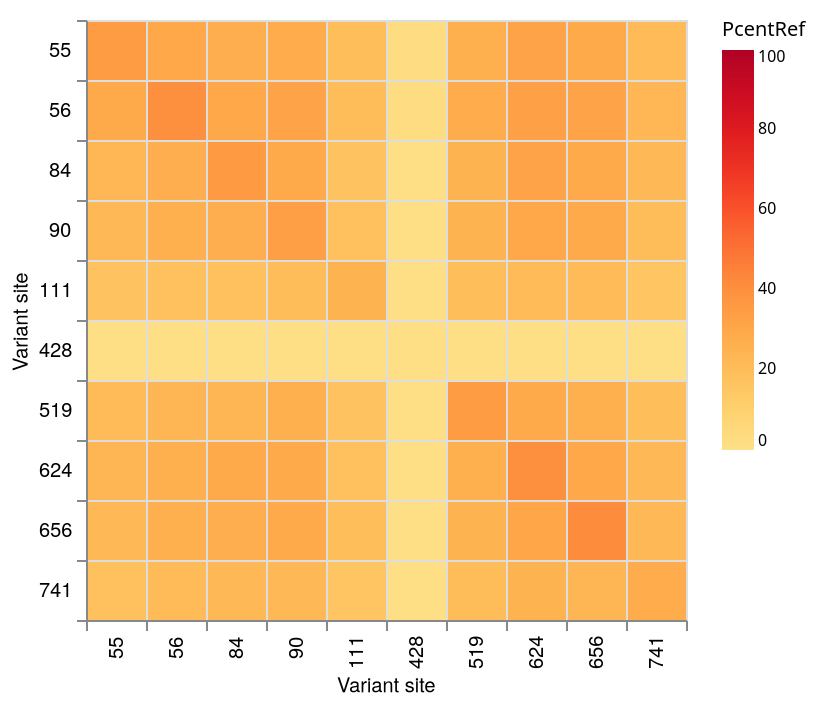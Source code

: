 {
  "$schema": "https://vega.github.io/schema/vega-lite/v5.json",
  "data": {
    "values": [
      {
        "SNP1": 55,
        "SNP2": 55,
        "Alt": 249,
        "Ref": 156,
        "Total": 442,
        "PcentAlt": 56.0,
        "PcentRef": 35.0
      },
      {
        "SNP1": 55,
        "SNP2": 56,
        "Alt": 232,
        "Ref": 133,
        "Total": 442,
        "PcentAlt": 52.0,
        "PcentRef": 30.0
      },
      {
        "SNP1": 55,
        "SNP2": 84,
        "Alt": 182,
        "Ref": 121,
        "Total": 442,
        "PcentAlt": 41.0,
        "PcentRef": 27.0
      },
      {
        "SNP1": 55,
        "SNP2": 90,
        "Alt": 199,
        "Ref": 124,
        "Total": 442,
        "PcentAlt": 45.0,
        "PcentRef": 28.0
      },
      {
        "SNP1": 55,
        "SNP2": 111,
        "Alt": 175,
        "Ref": 85,
        "Total": 442,
        "PcentAlt": 40.0,
        "PcentRef": 19.0
      },
      {
        "SNP1": 55,
        "SNP2": 428,
        "Alt": 200,
        "Ref": 7,
        "Total": 442,
        "PcentAlt": 45.0,
        "PcentRef": 2.0
      },
      {
        "SNP1": 55,
        "SNP2": 519,
        "Alt": 198,
        "Ref": 114,
        "Total": 442,
        "PcentAlt": 45.0,
        "PcentRef": 26.0
      },
      {
        "SNP1": 55,
        "SNP2": 624,
        "Alt": 194,
        "Ref": 140,
        "Total": 442,
        "PcentAlt": 44.0,
        "PcentRef": 32.0
      },
      {
        "SNP1": 55,
        "SNP2": 656,
        "Alt": 178,
        "Ref": 128,
        "Total": 442,
        "PcentAlt": 40.0,
        "PcentRef": 29.0
      },
      {
        "SNP1": 55,
        "SNP2": 741,
        "Alt": 205,
        "Ref": 94,
        "Total": 442,
        "PcentAlt": 46.0,
        "PcentRef": 21.0
      },
      {
        "SNP1": 56,
        "SNP2": 55,
        "Alt": 232,
        "Ref": 133,
        "Total": 466,
        "PcentAlt": 50.0,
        "PcentRef": 29.0
      },
      {
        "SNP1": 56,
        "SNP2": 56,
        "Alt": 247,
        "Ref": 187,
        "Total": 466,
        "PcentAlt": 53.0,
        "PcentRef": 40.0
      },
      {
        "SNP1": 56,
        "SNP2": 84,
        "Alt": 185,
        "Ref": 141,
        "Total": 466,
        "PcentAlt": 40.0,
        "PcentRef": 30.0
      },
      {
        "SNP1": 56,
        "SNP2": 90,
        "Alt": 192,
        "Ref": 147,
        "Total": 466,
        "PcentAlt": 41.0,
        "PcentRef": 32.0
      },
      {
        "SNP1": 56,
        "SNP2": 111,
        "Alt": 167,
        "Ref": 92,
        "Total": 466,
        "PcentAlt": 36.0,
        "PcentRef": 20.0
      },
      {
        "SNP1": 56,
        "SNP2": 428,
        "Alt": 199,
        "Ref": 7,
        "Total": 466,
        "PcentAlt": 43.0,
        "PcentRef": 2.0
      },
      {
        "SNP1": 56,
        "SNP2": 519,
        "Alt": 196,
        "Ref": 131,
        "Total": 466,
        "PcentAlt": 42.0,
        "PcentRef": 28.0
      },
      {
        "SNP1": 56,
        "SNP2": 624,
        "Alt": 192,
        "Ref": 156,
        "Total": 466,
        "PcentAlt": 41.0,
        "PcentRef": 33.0
      },
      {
        "SNP1": 56,
        "SNP2": 656,
        "Alt": 175,
        "Ref": 147,
        "Total": 466,
        "PcentAlt": 38.0,
        "PcentRef": 32.0
      },
      {
        "SNP1": 56,
        "SNP2": 741,
        "Alt": 204,
        "Ref": 109,
        "Total": 466,
        "PcentAlt": 44.0,
        "PcentRef": 23.0
      },
      {
        "SNP1": 84,
        "SNP2": 55,
        "Alt": 182,
        "Ref": 121,
        "Total": 532,
        "PcentAlt": 34.0,
        "PcentRef": 23.0
      },
      {
        "SNP1": 84,
        "SNP2": 56,
        "Alt": 185,
        "Ref": 141,
        "Total": 532,
        "PcentAlt": 35.0,
        "PcentRef": 27.0
      },
      {
        "SNP1": 84,
        "SNP2": 84,
        "Alt": 330,
        "Ref": 194,
        "Total": 532,
        "PcentAlt": 62.0,
        "PcentRef": 36.0
      },
      {
        "SNP1": 84,
        "SNP2": 90,
        "Alt": 265,
        "Ref": 153,
        "Total": 532,
        "PcentAlt": 50.0,
        "PcentRef": 29.0
      },
      {
        "SNP1": 84,
        "SNP2": 111,
        "Alt": 237,
        "Ref": 93,
        "Total": 532,
        "PcentAlt": 45.0,
        "PcentRef": 17.0
      },
      {
        "SNP1": 84,
        "SNP2": 428,
        "Alt": 256,
        "Ref": 6,
        "Total": 532,
        "PcentAlt": 48.0,
        "PcentRef": 1.0
      },
      {
        "SNP1": 84,
        "SNP2": 519,
        "Alt": 263,
        "Ref": 133,
        "Total": 532,
        "PcentAlt": 49.0,
        "PcentRef": 25.0
      },
      {
        "SNP1": 84,
        "SNP2": 624,
        "Alt": 261,
        "Ref": 169,
        "Total": 532,
        "PcentAlt": 49.0,
        "PcentRef": 32.0
      },
      {
        "SNP1": 84,
        "SNP2": 656,
        "Alt": 241,
        "Ref": 154,
        "Total": 532,
        "PcentAlt": 45.0,
        "PcentRef": 29.0
      },
      {
        "SNP1": 84,
        "SNP2": 741,
        "Alt": 262,
        "Ref": 116,
        "Total": 532,
        "PcentAlt": 49.0,
        "PcentRef": 22.0
      },
      {
        "SNP1": 90,
        "SNP2": 55,
        "Alt": 199,
        "Ref": 124,
        "Total": 570,
        "PcentAlt": 35.0,
        "PcentRef": 22.0
      },
      {
        "SNP1": 90,
        "SNP2": 56,
        "Alt": 192,
        "Ref": 147,
        "Total": 570,
        "PcentAlt": 34.0,
        "PcentRef": 26.0
      },
      {
        "SNP1": 90,
        "SNP2": 84,
        "Alt": 265,
        "Ref": 153,
        "Total": 570,
        "PcentAlt": 46.0,
        "PcentRef": 27.0
      },
      {
        "SNP1": 90,
        "SNP2": 90,
        "Alt": 357,
        "Ref": 196,
        "Total": 570,
        "PcentAlt": 63.0,
        "PcentRef": 34.0
      },
      {
        "SNP1": 90,
        "SNP2": 111,
        "Alt": 269,
        "Ref": 103,
        "Total": 570,
        "PcentAlt": 47.0,
        "PcentRef": 18.0
      },
      {
        "SNP1": 90,
        "SNP2": 428,
        "Alt": 274,
        "Ref": 7,
        "Total": 570,
        "PcentAlt": 48.0,
        "PcentRef": 1.0
      },
      {
        "SNP1": 90,
        "SNP2": 519,
        "Alt": 279,
        "Ref": 142,
        "Total": 570,
        "PcentAlt": 49.0,
        "PcentRef": 25.0
      },
      {
        "SNP1": 90,
        "SNP2": 624,
        "Alt": 275,
        "Ref": 170,
        "Total": 570,
        "PcentAlt": 48.0,
        "PcentRef": 30.0
      },
      {
        "SNP1": 90,
        "SNP2": 656,
        "Alt": 263,
        "Ref": 163,
        "Total": 570,
        "PcentAlt": 46.0,
        "PcentRef": 29.0
      },
      {
        "SNP1": 90,
        "SNP2": 741,
        "Alt": 291,
        "Ref": 115,
        "Total": 570,
        "PcentAlt": 51.0,
        "PcentRef": 20.0
      },
      {
        "SNP1": 111,
        "SNP2": 55,
        "Alt": 175,
        "Ref": 85,
        "Total": 505,
        "PcentAlt": 35.0,
        "PcentRef": 17.0
      },
      {
        "SNP1": 111,
        "SNP2": 56,
        "Alt": 167,
        "Ref": 92,
        "Total": 505,
        "PcentAlt": 33.0,
        "PcentRef": 18.0
      },
      {
        "SNP1": 111,
        "SNP2": 84,
        "Alt": 237,
        "Ref": 93,
        "Total": 505,
        "PcentAlt": 47.0,
        "PcentRef": 18.0
      },
      {
        "SNP1": 111,
        "SNP2": 90,
        "Alt": 269,
        "Ref": 103,
        "Total": 505,
        "PcentAlt": 53.0,
        "PcentRef": 20.0
      },
      {
        "SNP1": 111,
        "SNP2": 111,
        "Alt": 325,
        "Ref": 125,
        "Total": 505,
        "PcentAlt": 64.0,
        "PcentRef": 25.0
      },
      {
        "SNP1": 111,
        "SNP2": 428,
        "Alt": 243,
        "Ref": 6,
        "Total": 505,
        "PcentAlt": 48.0,
        "PcentRef": 1.0
      },
      {
        "SNP1": 111,
        "SNP2": 519,
        "Alt": 250,
        "Ref": 94,
        "Total": 505,
        "PcentAlt": 50.0,
        "PcentRef": 19.0
      },
      {
        "SNP1": 111,
        "SNP2": 624,
        "Alt": 247,
        "Ref": 108,
        "Total": 505,
        "PcentAlt": 49.0,
        "PcentRef": 21.0
      },
      {
        "SNP1": 111,
        "SNP2": 656,
        "Alt": 240,
        "Ref": 106,
        "Total": 505,
        "PcentAlt": 48.0,
        "PcentRef": 21.0
      },
      {
        "SNP1": 111,
        "SNP2": 741,
        "Alt": 265,
        "Ref": 82,
        "Total": 505,
        "PcentAlt": 52.0,
        "PcentRef": 16.0
      },
      {
        "SNP1": 428,
        "SNP2": 55,
        "Alt": 200,
        "Ref": 7,
        "Total": 512,
        "PcentAlt": 39.0,
        "PcentRef": 1.0
      },
      {
        "SNP1": 428,
        "SNP2": 56,
        "Alt": 199,
        "Ref": 7,
        "Total": 512,
        "PcentAlt": 39.0,
        "PcentRef": 1.0
      },
      {
        "SNP1": 428,
        "SNP2": 84,
        "Alt": 256,
        "Ref": 6,
        "Total": 512,
        "PcentAlt": 50.0,
        "PcentRef": 1.0
      },
      {
        "SNP1": 428,
        "SNP2": 90,
        "Alt": 274,
        "Ref": 7,
        "Total": 512,
        "PcentAlt": 54.0,
        "PcentRef": 1.0
      },
      {
        "SNP1": 428,
        "SNP2": 111,
        "Alt": 243,
        "Ref": 6,
        "Total": 512,
        "PcentAlt": 47.0,
        "PcentRef": 1.0
      },
      {
        "SNP1": 428,
        "SNP2": 428,
        "Alt": 498,
        "Ref": 7,
        "Total": 512,
        "PcentAlt": 97.0,
        "PcentRef": 1.0
      },
      {
        "SNP1": 428,
        "SNP2": 519,
        "Alt": 279,
        "Ref": 6,
        "Total": 512,
        "PcentAlt": 54.0,
        "PcentRef": 1.0
      },
      {
        "SNP1": 428,
        "SNP2": 624,
        "Alt": 274,
        "Ref": 6,
        "Total": 512,
        "PcentAlt": 54.0,
        "PcentRef": 1.0
      },
      {
        "SNP1": 428,
        "SNP2": 656,
        "Alt": 257,
        "Ref": 7,
        "Total": 512,
        "PcentAlt": 50.0,
        "PcentRef": 1.0
      },
      {
        "SNP1": 428,
        "SNP2": 741,
        "Alt": 287,
        "Ref": 6,
        "Total": 512,
        "PcentAlt": 56.0,
        "PcentRef": 1.0
      },
      {
        "SNP1": 519,
        "SNP2": 55,
        "Alt": 198,
        "Ref": 114,
        "Total": 547,
        "PcentAlt": 36.0,
        "PcentRef": 21.0
      },
      {
        "SNP1": 519,
        "SNP2": 56,
        "Alt": 196,
        "Ref": 131,
        "Total": 547,
        "PcentAlt": 36.0,
        "PcentRef": 24.0
      },
      {
        "SNP1": 519,
        "SNP2": 84,
        "Alt": 263,
        "Ref": 133,
        "Total": 547,
        "PcentAlt": 48.0,
        "PcentRef": 24.0
      },
      {
        "SNP1": 519,
        "SNP2": 90,
        "Alt": 279,
        "Ref": 142,
        "Total": 547,
        "PcentAlt": 51.0,
        "PcentRef": 26.0
      },
      {
        "SNP1": 519,
        "SNP2": 111,
        "Alt": 250,
        "Ref": 94,
        "Total": 547,
        "PcentAlt": 46.0,
        "PcentRef": 17.0
      },
      {
        "SNP1": 519,
        "SNP2": 428,
        "Alt": 279,
        "Ref": 6,
        "Total": 547,
        "PcentAlt": 51.0,
        "PcentRef": 1.0
      },
      {
        "SNP1": 519,
        "SNP2": 519,
        "Alt": 355,
        "Ref": 190,
        "Total": 547,
        "PcentAlt": 65.0,
        "PcentRef": 35.0
      },
      {
        "SNP1": 519,
        "SNP2": 624,
        "Alt": 273,
        "Ref": 156,
        "Total": 547,
        "PcentAlt": 50.0,
        "PcentRef": 29.0
      },
      {
        "SNP1": 519,
        "SNP2": 656,
        "Alt": 260,
        "Ref": 143,
        "Total": 547,
        "PcentAlt": 48.0,
        "PcentRef": 26.0
      },
      {
        "SNP1": 519,
        "SNP2": 741,
        "Alt": 288,
        "Ref": 105,
        "Total": 547,
        "PcentAlt": 53.0,
        "PcentRef": 19.0
      },
      {
        "SNP1": 624,
        "SNP2": 55,
        "Alt": 194,
        "Ref": 140,
        "Total": 592,
        "PcentAlt": 33.0,
        "PcentRef": 24.0
      },
      {
        "SNP1": 624,
        "SNP2": 56,
        "Alt": 192,
        "Ref": 156,
        "Total": 592,
        "PcentAlt": 32.0,
        "PcentRef": 26.0
      },
      {
        "SNP1": 624,
        "SNP2": 84,
        "Alt": 261,
        "Ref": 169,
        "Total": 592,
        "PcentAlt": 44.0,
        "PcentRef": 29.0
      },
      {
        "SNP1": 624,
        "SNP2": 90,
        "Alt": 275,
        "Ref": 170,
        "Total": 592,
        "PcentAlt": 46.0,
        "PcentRef": 29.0
      },
      {
        "SNP1": 624,
        "SNP2": 111,
        "Alt": 247,
        "Ref": 108,
        "Total": 592,
        "PcentAlt": 42.0,
        "PcentRef": 18.0
      },
      {
        "SNP1": 624,
        "SNP2": 428,
        "Alt": 274,
        "Ref": 6,
        "Total": 592,
        "PcentAlt": 46.0,
        "PcentRef": 1.0
      },
      {
        "SNP1": 624,
        "SNP2": 519,
        "Alt": 273,
        "Ref": 156,
        "Total": 592,
        "PcentAlt": 46.0,
        "PcentRef": 26.0
      },
      {
        "SNP1": 624,
        "SNP2": 624,
        "Alt": 353,
        "Ref": 234,
        "Total": 592,
        "PcentAlt": 60.0,
        "PcentRef": 40.0
      },
      {
        "SNP1": 624,
        "SNP2": 656,
        "Alt": 263,
        "Ref": 178,
        "Total": 592,
        "PcentAlt": 44.0,
        "PcentRef": 30.0
      },
      {
        "SNP1": 624,
        "SNP2": 741,
        "Alt": 282,
        "Ref": 131,
        "Total": 592,
        "PcentAlt": 48.0,
        "PcentRef": 22.0
      },
      {
        "SNP1": 656,
        "SNP2": 55,
        "Alt": 178,
        "Ref": 128,
        "Total": 570,
        "PcentAlt": 31.0,
        "PcentRef": 22.0
      },
      {
        "SNP1": 656,
        "SNP2": 56,
        "Alt": 175,
        "Ref": 147,
        "Total": 570,
        "PcentAlt": 31.0,
        "PcentRef": 26.0
      },
      {
        "SNP1": 656,
        "SNP2": 84,
        "Alt": 241,
        "Ref": 154,
        "Total": 570,
        "PcentAlt": 42.0,
        "PcentRef": 27.0
      },
      {
        "SNP1": 656,
        "SNP2": 90,
        "Alt": 263,
        "Ref": 163,
        "Total": 570,
        "PcentAlt": 46.0,
        "PcentRef": 29.0
      },
      {
        "SNP1": 656,
        "SNP2": 111,
        "Alt": 240,
        "Ref": 106,
        "Total": 570,
        "PcentAlt": 42.0,
        "PcentRef": 19.0
      },
      {
        "SNP1": 656,
        "SNP2": 428,
        "Alt": 257,
        "Ref": 7,
        "Total": 570,
        "PcentAlt": 45.0,
        "PcentRef": 1.0
      },
      {
        "SNP1": 656,
        "SNP2": 519,
        "Alt": 260,
        "Ref": 143,
        "Total": 570,
        "PcentAlt": 46.0,
        "PcentRef": 25.0
      },
      {
        "SNP1": 656,
        "SNP2": 624,
        "Alt": 263,
        "Ref": 178,
        "Total": 570,
        "PcentAlt": 46.0,
        "PcentRef": 31.0
      },
      {
        "SNP1": 656,
        "SNP2": 656,
        "Alt": 334,
        "Ref": 234,
        "Total": 570,
        "PcentAlt": 59.0,
        "PcentRef": 41.0
      },
      {
        "SNP1": 656,
        "SNP2": 741,
        "Alt": 267,
        "Ref": 127,
        "Total": 570,
        "PcentAlt": 47.0,
        "PcentRef": 22.0
      },
      {
        "SNP1": 741,
        "SNP2": 55,
        "Alt": 205,
        "Ref": 94,
        "Total": 519,
        "PcentAlt": 39.0,
        "PcentRef": 18.0
      },
      {
        "SNP1": 741,
        "SNP2": 56,
        "Alt": 204,
        "Ref": 109,
        "Total": 519,
        "PcentAlt": 39.0,
        "PcentRef": 21.0
      },
      {
        "SNP1": 741,
        "SNP2": 84,
        "Alt": 262,
        "Ref": 116,
        "Total": 519,
        "PcentAlt": 50.0,
        "PcentRef": 22.0
      },
      {
        "SNP1": 741,
        "SNP2": 90,
        "Alt": 291,
        "Ref": 115,
        "Total": 519,
        "PcentAlt": 56.0,
        "PcentRef": 22.0
      },
      {
        "SNP1": 741,
        "SNP2": 111,
        "Alt": 265,
        "Ref": 82,
        "Total": 519,
        "PcentAlt": 51.0,
        "PcentRef": 16.0
      },
      {
        "SNP1": 741,
        "SNP2": 428,
        "Alt": 287,
        "Ref": 6,
        "Total": 519,
        "PcentAlt": 55.0,
        "PcentRef": 1.0
      },
      {
        "SNP1": 741,
        "SNP2": 519,
        "Alt": 288,
        "Ref": 105,
        "Total": 519,
        "PcentAlt": 55.0,
        "PcentRef": 20.0
      },
      {
        "SNP1": 741,
        "SNP2": 624,
        "Alt": 282,
        "Ref": 131,
        "Total": 519,
        "PcentAlt": 54.0,
        "PcentRef": 25.0
      },
      {
        "SNP1": 741,
        "SNP2": 656,
        "Alt": 267,
        "Ref": 127,
        "Total": 519,
        "PcentAlt": 51.0,
        "PcentRef": 24.0
      },
      {
        "SNP1": 741,
        "SNP2": 741,
        "Alt": 367,
        "Ref": 147,
        "Total": 519,
        "PcentAlt": 71.0,
        "PcentRef": 28.0
      }
    ]
  },
  "mark": "rect",
  "width": 300,
  "height": 300,
  "title": {
    "fontSize": 16
  },
  "encoding": {
    "y": {
      "field": "SNP1",
      "type": "ordinal",
      "title": "Variant site",
      "axis": {
        "labelFont": "Helvetica Neue",
        "titleFontSize": 10,
        "titleFontWeight": 400,
        "labelFontWeight": 300,
        "titleFont": "Helvetica Neue"
      }
    },
    "x": {
      "field": "SNP2",
      "type": "ordinal",
      "title": "Variant site",
      "axis": {
        "labelFont": "Helvetica Neue",
        "titleFontSize": 10,
        "titleFontWeight": 400,
        "labelFontWeight": 300,
        "titleFont": "Helvetica Neue"
      }
    },
    "color": {
      "type": "quantitative",
      "field": "PcentRef",
      "scale": {
        "domain": [
          0,
          100
        ],
        "scheme": "yelloworangered"
      }
    }
  },
  "config": {
    "legend": {
      "labelFontSize": 8,
      "titleFontWeight": 300,
      "labelFontWeight": 300,
      "titleFontSize": 10
    },
    "axis": {
      "grid": true,
      "tickBand": "extent"
    }
  }
}